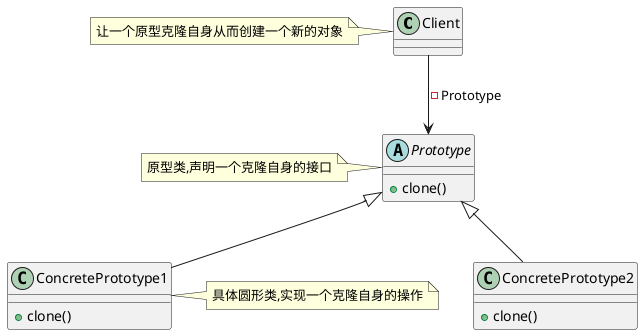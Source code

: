@startuml
'https://plantuml.com/class-diagram

class Client

abstract class Prototype{
+clone()
}

class ConcretePrototype1 extends Prototype{
+clone()
}

class ConcretePrototype2 extends Prototype{
+clone()
}

Client --> Prototype : -Prototype

note left of Prototype
原型类,声明一个克隆自身的接口
end note

note left of Client
让一个原型克隆自身从而创建一个新的对象
end note

note right of ConcretePrototype1
具体圆形类,实现一个克隆自身的操作
end note

@enduml